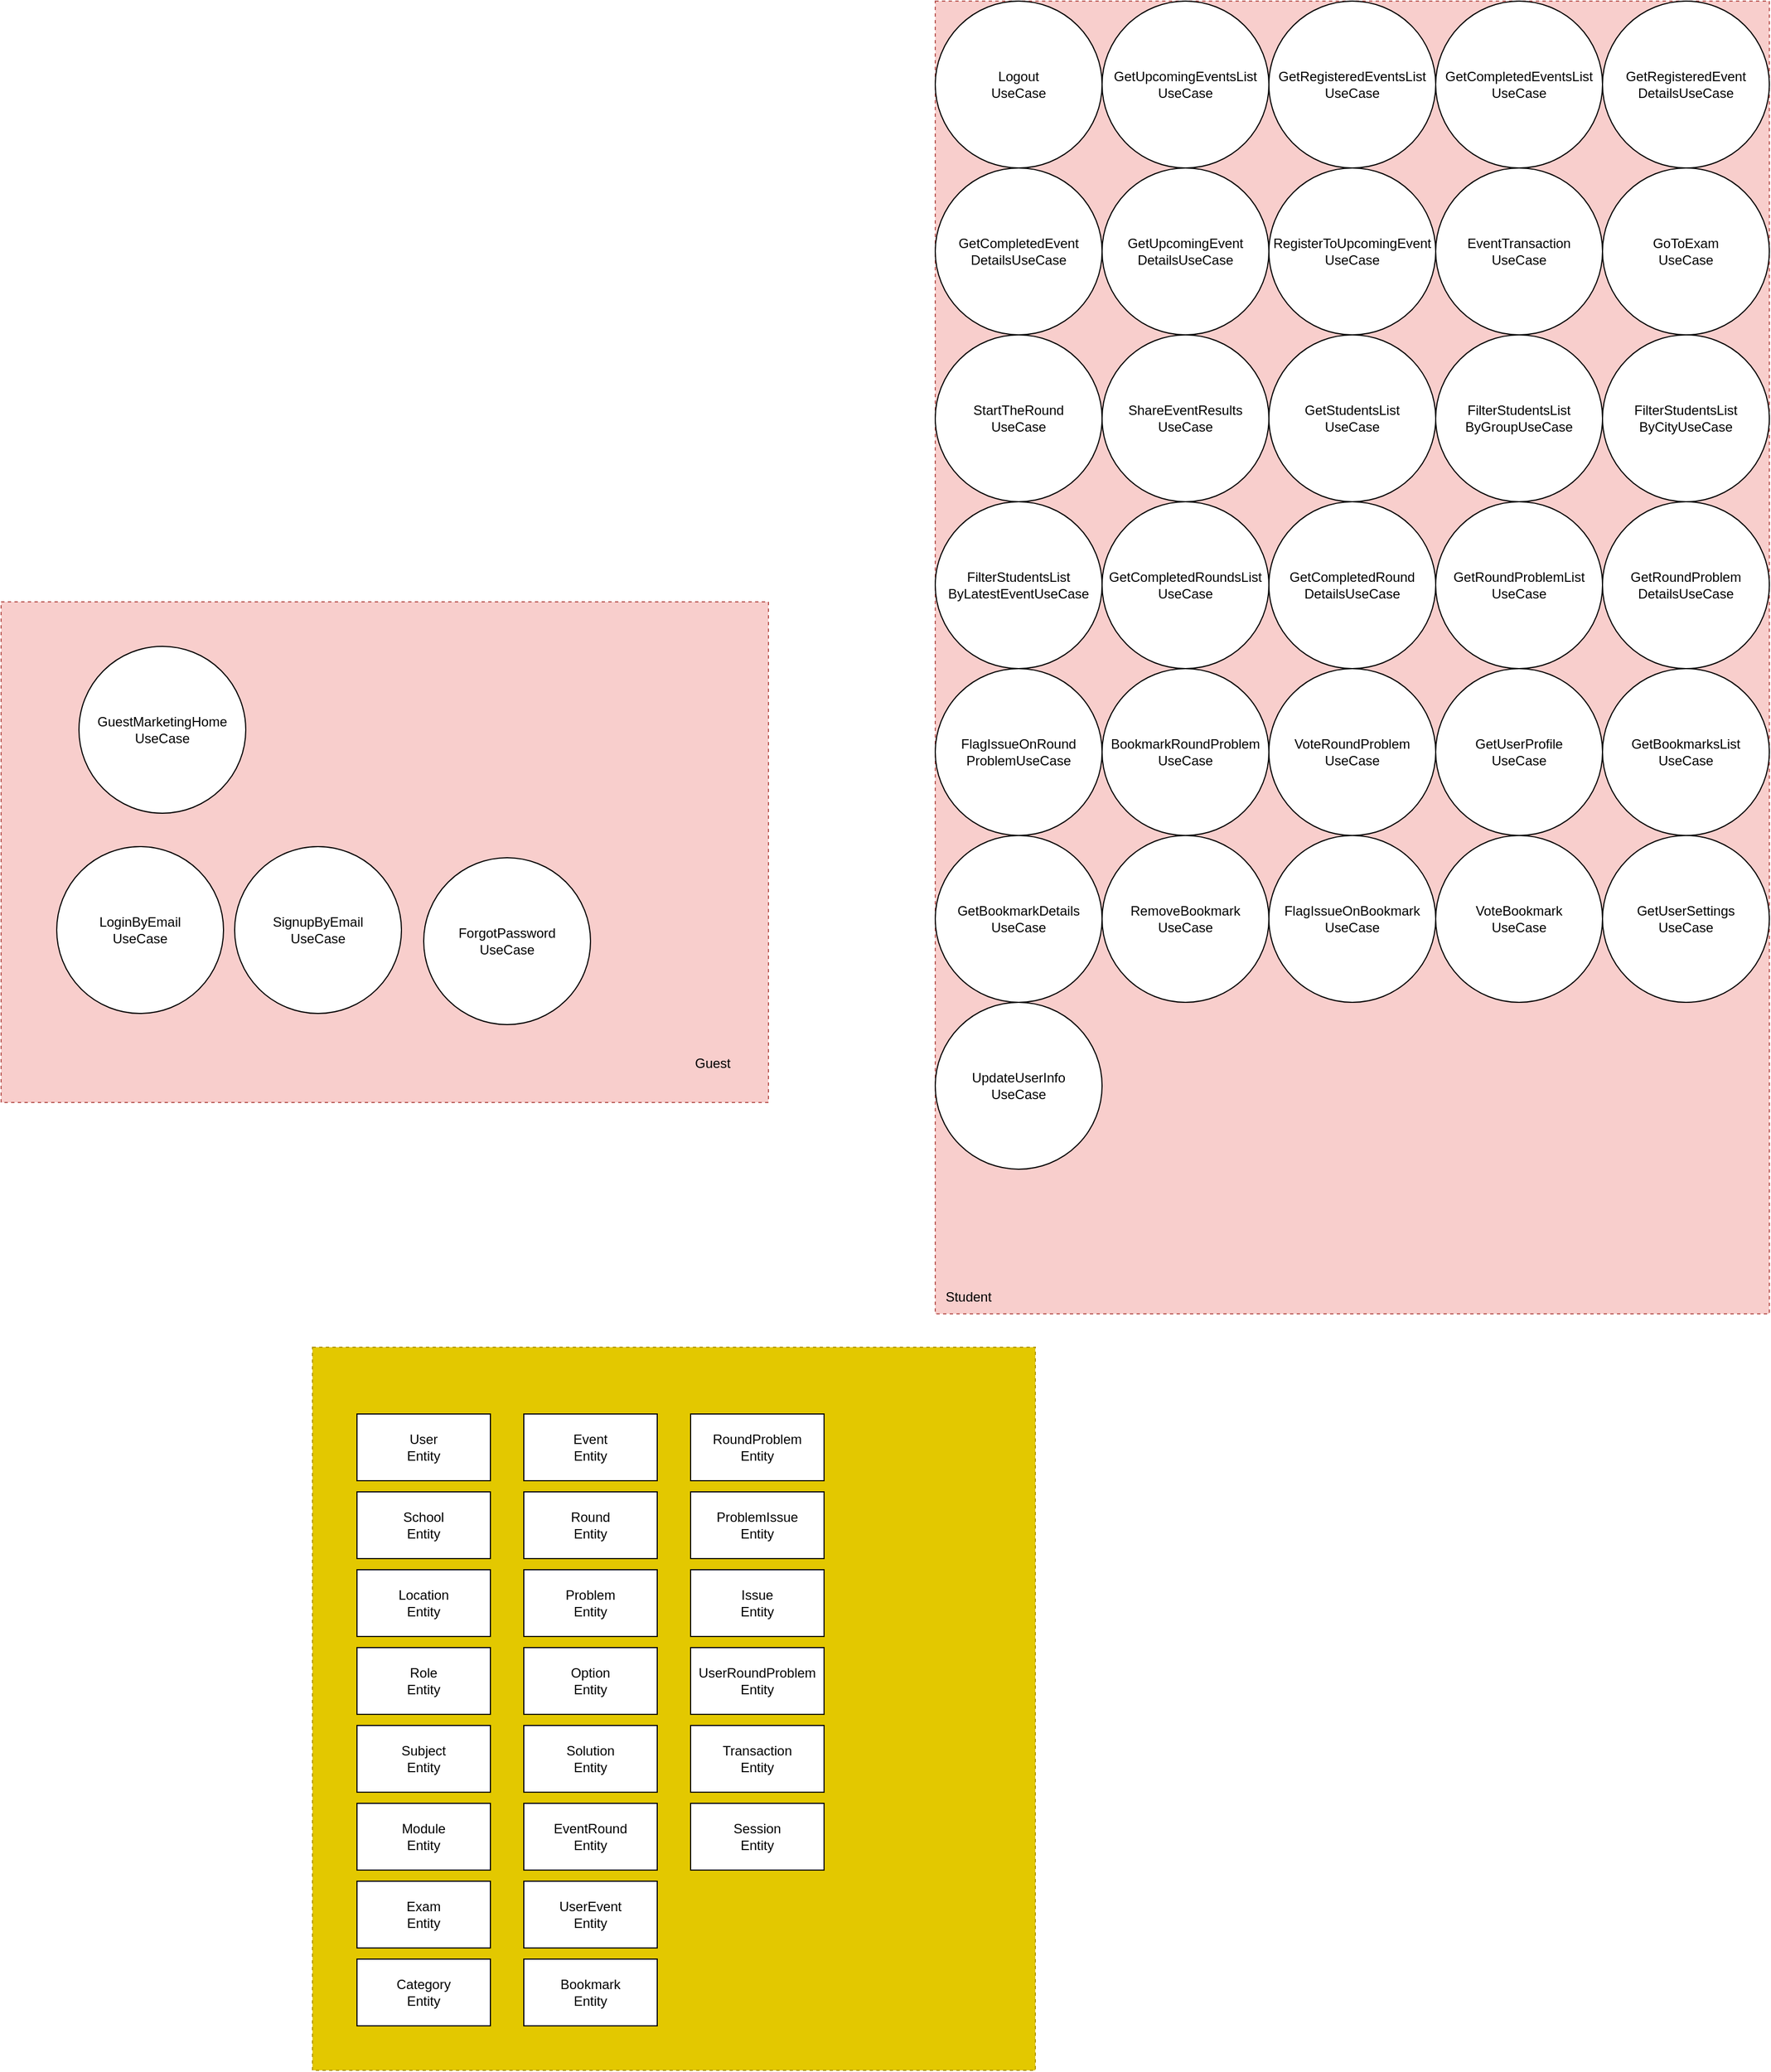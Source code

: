 <mxfile version="22.1.11" type="github">
  <diagram name="Page-1" id="u5YkhigBfSJe9aOL3ie4">
    <mxGraphModel dx="1017" dy="1923" grid="1" gridSize="10" guides="1" tooltips="1" connect="1" arrows="1" fold="1" page="1" pageScale="1" pageWidth="850" pageHeight="1100" math="0" shadow="0">
      <root>
        <mxCell id="0" />
        <mxCell id="1" parent="0" />
        <mxCell id="C1-hKXSroPPRrKIY44wA-2" value="" style="rounded=0;whiteSpace=wrap;html=1;fillColor=#f8cecc;strokeColor=#b85450;dashed=1;" parent="1" vertex="1">
          <mxGeometry x="100" y="290" width="690" height="450" as="geometry" />
        </mxCell>
        <mxCell id="C1-hKXSroPPRrKIY44wA-1" value="&lt;div&gt;LoginByEmail&lt;/div&gt;&lt;div&gt;UseCase&lt;br&gt;&lt;/div&gt;" style="ellipse;whiteSpace=wrap;html=1;" parent="1" vertex="1">
          <mxGeometry x="150" y="510" width="150" height="150" as="geometry" />
        </mxCell>
        <mxCell id="C1-hKXSroPPRrKIY44wA-3" value="&lt;div&gt;SignupByEmail&lt;/div&gt;&lt;div&gt;UseCase&lt;br&gt;&lt;/div&gt;" style="ellipse;whiteSpace=wrap;html=1;" parent="1" vertex="1">
          <mxGeometry x="310" y="510" width="150" height="150" as="geometry" />
        </mxCell>
        <mxCell id="C1-hKXSroPPRrKIY44wA-4" value="&lt;div&gt;ForgotPassword&lt;/div&gt;&lt;div&gt;UseCase&lt;br&gt;&lt;/div&gt;" style="ellipse;whiteSpace=wrap;html=1;" parent="1" vertex="1">
          <mxGeometry x="480" y="520" width="150" height="150" as="geometry" />
        </mxCell>
        <mxCell id="C1-hKXSroPPRrKIY44wA-5" value="GuestMarketingHome&lt;br&gt;&lt;div&gt;UseCase&lt;/div&gt;" style="ellipse;whiteSpace=wrap;html=1;" parent="1" vertex="1">
          <mxGeometry x="170" y="330" width="150" height="150" as="geometry" />
        </mxCell>
        <mxCell id="C1-hKXSroPPRrKIY44wA-6" value="" style="whiteSpace=wrap;html=1;aspect=fixed;fillColor=#e3c800;fontColor=#000000;strokeColor=#B09500;dashed=1;" parent="1" vertex="1">
          <mxGeometry x="380" y="960" width="650" height="650" as="geometry" />
        </mxCell>
        <mxCell id="C1-hKXSroPPRrKIY44wA-7" value="&lt;div&gt;User&lt;/div&gt;&lt;div&gt;Entity&lt;/div&gt;" style="rounded=0;whiteSpace=wrap;html=1;" parent="1" vertex="1">
          <mxGeometry x="420" y="1020" width="120" height="60" as="geometry" />
        </mxCell>
        <mxCell id="GRUsJOnXogXTp4z3JZw1-1" value="&lt;div&gt;School&lt;/div&gt;&lt;div&gt;Entity&lt;/div&gt;" style="rounded=0;whiteSpace=wrap;html=1;" vertex="1" parent="1">
          <mxGeometry x="420" y="1090" width="120" height="60" as="geometry" />
        </mxCell>
        <mxCell id="GRUsJOnXogXTp4z3JZw1-2" value="&lt;div&gt;Location&lt;/div&gt;&lt;div&gt;Entity&lt;/div&gt;" style="rounded=0;whiteSpace=wrap;html=1;" vertex="1" parent="1">
          <mxGeometry x="420" y="1160" width="120" height="60" as="geometry" />
        </mxCell>
        <mxCell id="GRUsJOnXogXTp4z3JZw1-3" value="&lt;div&gt;Role&lt;/div&gt;&lt;div&gt;Entity&lt;/div&gt;" style="rounded=0;whiteSpace=wrap;html=1;" vertex="1" parent="1">
          <mxGeometry x="420" y="1230" width="120" height="60" as="geometry" />
        </mxCell>
        <mxCell id="GRUsJOnXogXTp4z3JZw1-4" value="&lt;div&gt;Subject&lt;/div&gt;&lt;div&gt;Entity&lt;br&gt;&lt;/div&gt;" style="rounded=0;whiteSpace=wrap;html=1;" vertex="1" parent="1">
          <mxGeometry x="420" y="1300" width="120" height="60" as="geometry" />
        </mxCell>
        <mxCell id="GRUsJOnXogXTp4z3JZw1-5" value="&lt;div&gt;Module&lt;/div&gt;&lt;div&gt;Entity&lt;br&gt;&lt;/div&gt;" style="rounded=0;whiteSpace=wrap;html=1;" vertex="1" parent="1">
          <mxGeometry x="420" y="1370" width="120" height="60" as="geometry" />
        </mxCell>
        <mxCell id="GRUsJOnXogXTp4z3JZw1-6" value="&lt;div&gt;Exam&lt;/div&gt;&lt;div&gt;Entity&lt;br&gt;&lt;/div&gt;" style="rounded=0;whiteSpace=wrap;html=1;" vertex="1" parent="1">
          <mxGeometry x="420" y="1440" width="120" height="60" as="geometry" />
        </mxCell>
        <mxCell id="GRUsJOnXogXTp4z3JZw1-7" value="&lt;div&gt;Category&lt;/div&gt;&lt;div&gt;Entity&lt;br&gt;&lt;/div&gt;" style="rounded=0;whiteSpace=wrap;html=1;" vertex="1" parent="1">
          <mxGeometry x="420" y="1510" width="120" height="60" as="geometry" />
        </mxCell>
        <mxCell id="GRUsJOnXogXTp4z3JZw1-8" value="&lt;div&gt;Event&lt;/div&gt;&lt;div&gt;Entity&lt;br&gt;&lt;/div&gt;" style="rounded=0;whiteSpace=wrap;html=1;" vertex="1" parent="1">
          <mxGeometry x="570" y="1020" width="120" height="60" as="geometry" />
        </mxCell>
        <mxCell id="GRUsJOnXogXTp4z3JZw1-9" value="&lt;div&gt;Round&lt;/div&gt;&lt;div&gt;Entity&lt;br&gt;&lt;/div&gt;" style="rounded=0;whiteSpace=wrap;html=1;" vertex="1" parent="1">
          <mxGeometry x="570" y="1090" width="120" height="60" as="geometry" />
        </mxCell>
        <mxCell id="GRUsJOnXogXTp4z3JZw1-10" value="&lt;div&gt;Problem&lt;/div&gt;&lt;div&gt;Entity&lt;br&gt;&lt;/div&gt;" style="rounded=0;whiteSpace=wrap;html=1;" vertex="1" parent="1">
          <mxGeometry x="570" y="1160" width="120" height="60" as="geometry" />
        </mxCell>
        <mxCell id="GRUsJOnXogXTp4z3JZw1-11" value="&lt;div&gt;Option&lt;/div&gt;&lt;div&gt;Entity&lt;br&gt;&lt;/div&gt;" style="rounded=0;whiteSpace=wrap;html=1;" vertex="1" parent="1">
          <mxGeometry x="570" y="1230" width="120" height="60" as="geometry" />
        </mxCell>
        <mxCell id="GRUsJOnXogXTp4z3JZw1-12" value="&lt;div&gt;Solution&lt;/div&gt;&lt;div&gt;Entity&lt;br&gt;&lt;/div&gt;" style="rounded=0;whiteSpace=wrap;html=1;" vertex="1" parent="1">
          <mxGeometry x="570" y="1300" width="120" height="60" as="geometry" />
        </mxCell>
        <mxCell id="GRUsJOnXogXTp4z3JZw1-13" value="&lt;div&gt;EventRound&lt;/div&gt;&lt;div&gt;Entity&lt;br&gt;&lt;/div&gt;" style="rounded=0;whiteSpace=wrap;html=1;" vertex="1" parent="1">
          <mxGeometry x="570" y="1370" width="120" height="60" as="geometry" />
        </mxCell>
        <mxCell id="GRUsJOnXogXTp4z3JZw1-14" value="&lt;div&gt;UserEvent&lt;/div&gt;&lt;div&gt;Entity&lt;br&gt;&lt;/div&gt;" style="rounded=0;whiteSpace=wrap;html=1;" vertex="1" parent="1">
          <mxGeometry x="570" y="1440" width="120" height="60" as="geometry" />
        </mxCell>
        <mxCell id="GRUsJOnXogXTp4z3JZw1-15" value="&lt;div&gt;Bookmark&lt;/div&gt;&lt;div&gt;Entity&lt;br&gt;&lt;/div&gt;" style="rounded=0;whiteSpace=wrap;html=1;" vertex="1" parent="1">
          <mxGeometry x="570" y="1510" width="120" height="60" as="geometry" />
        </mxCell>
        <mxCell id="GRUsJOnXogXTp4z3JZw1-16" value="&lt;div&gt;RoundProblem&lt;/div&gt;&lt;div&gt;Entity&lt;br&gt;&lt;/div&gt;" style="rounded=0;whiteSpace=wrap;html=1;" vertex="1" parent="1">
          <mxGeometry x="720" y="1020" width="120" height="60" as="geometry" />
        </mxCell>
        <mxCell id="GRUsJOnXogXTp4z3JZw1-17" value="&lt;div&gt;ProblemIssue&lt;/div&gt;&lt;div&gt;Entity&lt;br&gt;&lt;/div&gt;" style="rounded=0;whiteSpace=wrap;html=1;" vertex="1" parent="1">
          <mxGeometry x="720" y="1090" width="120" height="60" as="geometry" />
        </mxCell>
        <mxCell id="GRUsJOnXogXTp4z3JZw1-18" value="&lt;div&gt;Issue&lt;/div&gt;&lt;div&gt;Entity&lt;br&gt;&lt;/div&gt;" style="rounded=0;whiteSpace=wrap;html=1;" vertex="1" parent="1">
          <mxGeometry x="720" y="1160" width="120" height="60" as="geometry" />
        </mxCell>
        <mxCell id="GRUsJOnXogXTp4z3JZw1-19" value="&lt;div&gt;UserRoundProblem&lt;/div&gt;&lt;div&gt;Entity&lt;br&gt;&lt;/div&gt;" style="rounded=0;whiteSpace=wrap;html=1;" vertex="1" parent="1">
          <mxGeometry x="720" y="1230" width="120" height="60" as="geometry" />
        </mxCell>
        <mxCell id="GRUsJOnXogXTp4z3JZw1-20" value="&lt;div&gt;Transaction&lt;/div&gt;&lt;div&gt;Entity&lt;br&gt;&lt;/div&gt;" style="rounded=0;whiteSpace=wrap;html=1;" vertex="1" parent="1">
          <mxGeometry x="720" y="1300" width="120" height="60" as="geometry" />
        </mxCell>
        <mxCell id="GRUsJOnXogXTp4z3JZw1-21" value="&lt;div&gt;Session&lt;/div&gt;&lt;div&gt;Entity&lt;br&gt;&lt;/div&gt;" style="rounded=0;whiteSpace=wrap;html=1;" vertex="1" parent="1">
          <mxGeometry x="720" y="1370" width="120" height="60" as="geometry" />
        </mxCell>
        <mxCell id="GRUsJOnXogXTp4z3JZw1-22" value="" style="rounded=0;whiteSpace=wrap;html=1;fillColor=#f8cecc;strokeColor=#b85450;dashed=1;" vertex="1" parent="1">
          <mxGeometry x="940" y="-250" width="750" height="1180" as="geometry" />
        </mxCell>
        <mxCell id="GRUsJOnXogXTp4z3JZw1-23" value="Student" style="text;html=1;strokeColor=none;fillColor=none;align=center;verticalAlign=middle;whiteSpace=wrap;rounded=0;" vertex="1" parent="1">
          <mxGeometry x="940" y="900" width="60" height="30" as="geometry" />
        </mxCell>
        <mxCell id="GRUsJOnXogXTp4z3JZw1-24" value="Guest" style="text;html=1;strokeColor=none;fillColor=none;align=center;verticalAlign=middle;whiteSpace=wrap;rounded=0;" vertex="1" parent="1">
          <mxGeometry x="710" y="690" width="60" height="30" as="geometry" />
        </mxCell>
        <mxCell id="GRUsJOnXogXTp4z3JZw1-25" value="&lt;div&gt;Logout&lt;/div&gt;&lt;div&gt;UseCase&lt;/div&gt;" style="ellipse;whiteSpace=wrap;html=1;" vertex="1" parent="1">
          <mxGeometry x="940" y="-250" width="150" height="150" as="geometry" />
        </mxCell>
        <mxCell id="GRUsJOnXogXTp4z3JZw1-26" value="&lt;div&gt;GetUpcomingEventsList&lt;/div&gt;&lt;div&gt;UseCase&lt;br&gt;&lt;/div&gt;" style="ellipse;whiteSpace=wrap;html=1;" vertex="1" parent="1">
          <mxGeometry x="1090" y="-250" width="150" height="150" as="geometry" />
        </mxCell>
        <mxCell id="GRUsJOnXogXTp4z3JZw1-27" value="&lt;div&gt;GetRegisteredEventsList&lt;/div&gt;&lt;div&gt;UseCase&lt;br&gt;&lt;/div&gt;" style="ellipse;whiteSpace=wrap;html=1;" vertex="1" parent="1">
          <mxGeometry x="1240" y="-250" width="150" height="150" as="geometry" />
        </mxCell>
        <mxCell id="GRUsJOnXogXTp4z3JZw1-28" value="&lt;div&gt;GetCompletedEventsList&lt;/div&gt;&lt;div&gt;UseCase&lt;br&gt;&lt;/div&gt;" style="ellipse;whiteSpace=wrap;html=1;" vertex="1" parent="1">
          <mxGeometry x="1390" y="-250" width="150" height="150" as="geometry" />
        </mxCell>
        <mxCell id="GRUsJOnXogXTp4z3JZw1-29" value="&lt;div&gt;GetRegisteredEvent&lt;/div&gt;&lt;div&gt;DetailsUseCase&lt;br&gt;&lt;/div&gt;" style="ellipse;whiteSpace=wrap;html=1;" vertex="1" parent="1">
          <mxGeometry x="1540" y="-250" width="150" height="150" as="geometry" />
        </mxCell>
        <mxCell id="GRUsJOnXogXTp4z3JZw1-30" value="&lt;div&gt;GetCompletedEvent&lt;/div&gt;&lt;div&gt;DetailsUseCase&lt;br&gt;&lt;/div&gt;" style="ellipse;whiteSpace=wrap;html=1;" vertex="1" parent="1">
          <mxGeometry x="940" y="-100" width="150" height="150" as="geometry" />
        </mxCell>
        <mxCell id="GRUsJOnXogXTp4z3JZw1-31" value="&lt;div&gt;GetUpcomingEvent&lt;/div&gt;&lt;div&gt;DetailsUseCase&lt;br&gt;&lt;/div&gt;" style="ellipse;whiteSpace=wrap;html=1;" vertex="1" parent="1">
          <mxGeometry x="1090" y="-100" width="150" height="150" as="geometry" />
        </mxCell>
        <mxCell id="GRUsJOnXogXTp4z3JZw1-32" value="&lt;div&gt;RegisterToUpcomingEvent&lt;/div&gt;&lt;div&gt;UseCase&lt;br&gt;&lt;/div&gt;" style="ellipse;whiteSpace=wrap;html=1;" vertex="1" parent="1">
          <mxGeometry x="1240" y="-100" width="150" height="150" as="geometry" />
        </mxCell>
        <mxCell id="GRUsJOnXogXTp4z3JZw1-33" value="&lt;div&gt;EventTransaction&lt;/div&gt;&lt;div&gt;UseCase&lt;br&gt;&lt;/div&gt;" style="ellipse;whiteSpace=wrap;html=1;" vertex="1" parent="1">
          <mxGeometry x="1390" y="-100" width="150" height="150" as="geometry" />
        </mxCell>
        <mxCell id="GRUsJOnXogXTp4z3JZw1-34" value="&lt;div&gt;GoToExam&lt;/div&gt;&lt;div&gt;UseCase&lt;br&gt;&lt;/div&gt;" style="ellipse;whiteSpace=wrap;html=1;" vertex="1" parent="1">
          <mxGeometry x="1540" y="-100" width="150" height="150" as="geometry" />
        </mxCell>
        <mxCell id="GRUsJOnXogXTp4z3JZw1-36" value="&lt;div&gt;StartTheRound&lt;/div&gt;&lt;div&gt;UseCase&lt;br&gt;&lt;/div&gt;" style="ellipse;whiteSpace=wrap;html=1;" vertex="1" parent="1">
          <mxGeometry x="940" y="50" width="150" height="150" as="geometry" />
        </mxCell>
        <mxCell id="GRUsJOnXogXTp4z3JZw1-37" value="&lt;div&gt;ShareEventResults&lt;/div&gt;&lt;div&gt;UseCase&lt;br&gt;&lt;/div&gt;" style="ellipse;whiteSpace=wrap;html=1;" vertex="1" parent="1">
          <mxGeometry x="1090" y="50" width="150" height="150" as="geometry" />
        </mxCell>
        <mxCell id="GRUsJOnXogXTp4z3JZw1-38" value="&lt;div&gt;GetStudentsList&lt;/div&gt;&lt;div&gt;UseCase&lt;br&gt;&lt;/div&gt;" style="ellipse;whiteSpace=wrap;html=1;" vertex="1" parent="1">
          <mxGeometry x="1240" y="50" width="150" height="150" as="geometry" />
        </mxCell>
        <mxCell id="GRUsJOnXogXTp4z3JZw1-39" value="&lt;div&gt;FilterStudentsList&lt;/div&gt;&lt;div&gt;ByGroupUseCase&lt;br&gt;&lt;/div&gt;" style="ellipse;whiteSpace=wrap;html=1;" vertex="1" parent="1">
          <mxGeometry x="1390" y="50" width="150" height="150" as="geometry" />
        </mxCell>
        <mxCell id="GRUsJOnXogXTp4z3JZw1-40" value="&lt;div&gt;FilterStudentsList&lt;/div&gt;&lt;div&gt;ByCityUseCase&lt;br&gt;&lt;/div&gt;" style="ellipse;whiteSpace=wrap;html=1;" vertex="1" parent="1">
          <mxGeometry x="1540" y="50" width="150" height="150" as="geometry" />
        </mxCell>
        <mxCell id="GRUsJOnXogXTp4z3JZw1-41" value="&lt;div&gt;FilterStudentsList&lt;/div&gt;&lt;div&gt;ByLatestEventUseCase&lt;br&gt;&lt;/div&gt;" style="ellipse;whiteSpace=wrap;html=1;" vertex="1" parent="1">
          <mxGeometry x="940" y="200" width="150" height="150" as="geometry" />
        </mxCell>
        <mxCell id="GRUsJOnXogXTp4z3JZw1-42" value="&lt;div&gt;GetCompletedRoundsList&lt;/div&gt;&lt;div&gt;UseCase&lt;br&gt;&lt;/div&gt;" style="ellipse;whiteSpace=wrap;html=1;" vertex="1" parent="1">
          <mxGeometry x="1090" y="200" width="150" height="150" as="geometry" />
        </mxCell>
        <mxCell id="GRUsJOnXogXTp4z3JZw1-43" value="&lt;div&gt;GetCompletedRound&lt;/div&gt;&lt;div&gt;DetailsUseCase&lt;br&gt;&lt;/div&gt;" style="ellipse;whiteSpace=wrap;html=1;" vertex="1" parent="1">
          <mxGeometry x="1240" y="200" width="150" height="150" as="geometry" />
        </mxCell>
        <mxCell id="GRUsJOnXogXTp4z3JZw1-44" value="&lt;div&gt;GetRoundProblemList&lt;/div&gt;&lt;div&gt;UseCase&lt;br&gt;&lt;/div&gt;" style="ellipse;whiteSpace=wrap;html=1;" vertex="1" parent="1">
          <mxGeometry x="1390" y="200" width="150" height="150" as="geometry" />
        </mxCell>
        <mxCell id="GRUsJOnXogXTp4z3JZw1-45" value="&lt;div&gt;GetRoundProblem&lt;/div&gt;&lt;div&gt;DetailsUseCase&lt;br&gt;&lt;/div&gt;" style="ellipse;whiteSpace=wrap;html=1;" vertex="1" parent="1">
          <mxGeometry x="1540" y="200" width="150" height="150" as="geometry" />
        </mxCell>
        <mxCell id="GRUsJOnXogXTp4z3JZw1-46" value="&lt;div&gt;FlagIssueOnRound&lt;/div&gt;&lt;div&gt;ProblemUseCase&lt;br&gt;&lt;/div&gt;" style="ellipse;whiteSpace=wrap;html=1;" vertex="1" parent="1">
          <mxGeometry x="940" y="350" width="150" height="150" as="geometry" />
        </mxCell>
        <mxCell id="GRUsJOnXogXTp4z3JZw1-47" value="&lt;div&gt;BookmarkRoundProblem&lt;/div&gt;&lt;div&gt;UseCase&lt;br&gt;&lt;/div&gt;" style="ellipse;whiteSpace=wrap;html=1;" vertex="1" parent="1">
          <mxGeometry x="1090" y="350" width="150" height="150" as="geometry" />
        </mxCell>
        <mxCell id="GRUsJOnXogXTp4z3JZw1-48" value="&lt;div&gt;VoteRoundProblem&lt;/div&gt;&lt;div&gt;UseCase&lt;br&gt;&lt;/div&gt;" style="ellipse;whiteSpace=wrap;html=1;" vertex="1" parent="1">
          <mxGeometry x="1240" y="350" width="150" height="150" as="geometry" />
        </mxCell>
        <mxCell id="GRUsJOnXogXTp4z3JZw1-49" value="&lt;div&gt;GetUserProfile&lt;/div&gt;&lt;div&gt;UseCase&lt;br&gt;&lt;/div&gt;" style="ellipse;whiteSpace=wrap;html=1;" vertex="1" parent="1">
          <mxGeometry x="1390" y="350" width="150" height="150" as="geometry" />
        </mxCell>
        <mxCell id="GRUsJOnXogXTp4z3JZw1-50" value="&lt;div&gt;GetBookmarksList&lt;/div&gt;&lt;div&gt;UseCase&lt;br&gt;&lt;/div&gt;" style="ellipse;whiteSpace=wrap;html=1;" vertex="1" parent="1">
          <mxGeometry x="1540" y="350" width="150" height="150" as="geometry" />
        </mxCell>
        <mxCell id="GRUsJOnXogXTp4z3JZw1-51" value="&lt;div&gt;GetBookmarkDetails&lt;/div&gt;&lt;div&gt;UseCase&lt;br&gt;&lt;/div&gt;" style="ellipse;whiteSpace=wrap;html=1;" vertex="1" parent="1">
          <mxGeometry x="940" y="500" width="150" height="150" as="geometry" />
        </mxCell>
        <mxCell id="GRUsJOnXogXTp4z3JZw1-52" value="&lt;div&gt;RemoveBookmark&lt;/div&gt;&lt;div&gt;UseCase&lt;br&gt;&lt;/div&gt;" style="ellipse;whiteSpace=wrap;html=1;" vertex="1" parent="1">
          <mxGeometry x="1090" y="500" width="150" height="150" as="geometry" />
        </mxCell>
        <mxCell id="GRUsJOnXogXTp4z3JZw1-53" value="&lt;div&gt;FlagIssueOnBookmark&lt;/div&gt;&lt;div&gt;UseCase&lt;br&gt;&lt;/div&gt;" style="ellipse;whiteSpace=wrap;html=1;" vertex="1" parent="1">
          <mxGeometry x="1240" y="500" width="150" height="150" as="geometry" />
        </mxCell>
        <mxCell id="GRUsJOnXogXTp4z3JZw1-54" value="&lt;div&gt;VoteBookmark&lt;/div&gt;&lt;div&gt;UseCase&lt;br&gt;&lt;/div&gt;" style="ellipse;whiteSpace=wrap;html=1;" vertex="1" parent="1">
          <mxGeometry x="1390" y="500" width="150" height="150" as="geometry" />
        </mxCell>
        <mxCell id="GRUsJOnXogXTp4z3JZw1-55" value="&lt;div&gt;GetUserSettings&lt;/div&gt;&lt;div&gt;UseCase&lt;br&gt;&lt;/div&gt;" style="ellipse;whiteSpace=wrap;html=1;" vertex="1" parent="1">
          <mxGeometry x="1540" y="500" width="150" height="150" as="geometry" />
        </mxCell>
        <mxCell id="GRUsJOnXogXTp4z3JZw1-56" value="&lt;div&gt;UpdateUserInfo&lt;/div&gt;&lt;div&gt;UseCase&lt;br&gt;&lt;/div&gt;" style="ellipse;whiteSpace=wrap;html=1;" vertex="1" parent="1">
          <mxGeometry x="940" y="650" width="150" height="150" as="geometry" />
        </mxCell>
      </root>
    </mxGraphModel>
  </diagram>
</mxfile>
